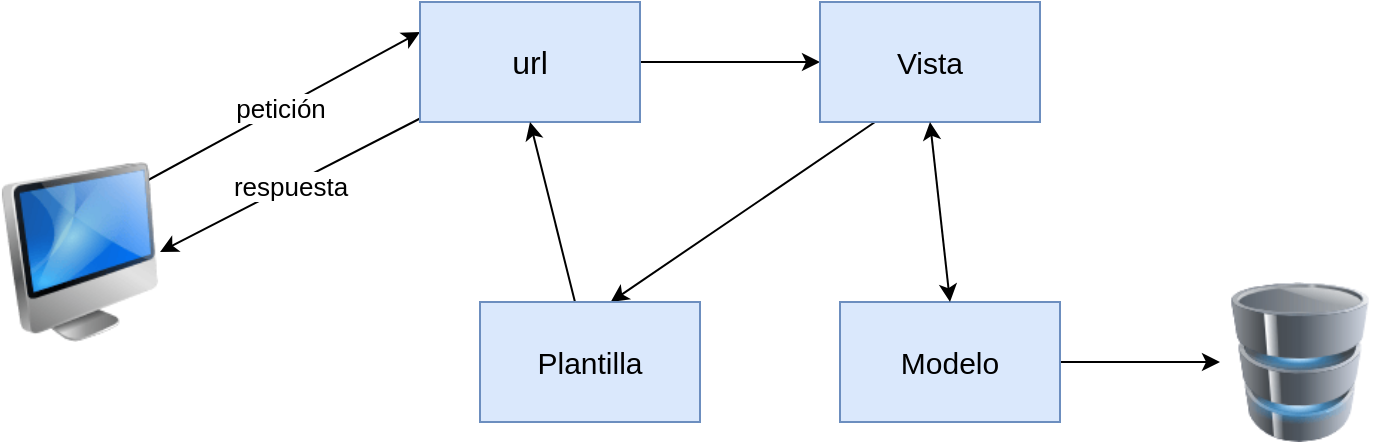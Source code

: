 <mxfile version="18.0.2" type="github">
  <diagram id="V9TjSCrKnxvBXYBBiT7t" name="Page-1">
    <mxGraphModel dx="1251" dy="752" grid="1" gridSize="10" guides="1" tooltips="1" connect="1" arrows="1" fold="1" page="1" pageScale="1" pageWidth="827" pageHeight="1169" math="0" shadow="0">
      <root>
        <mxCell id="0" />
        <mxCell id="1" parent="0" />
        <mxCell id="gq-RABFhXoo0IGic7b5a-10" value="petición" style="rounded=0;orthogonalLoop=1;jettySize=auto;html=1;exitX=0.875;exitY=0.125;exitDx=0;exitDy=0;entryX=0;entryY=0.25;entryDx=0;entryDy=0;exitPerimeter=0;fontSize=13;" edge="1" parent="1" source="gq-RABFhXoo0IGic7b5a-1" target="gq-RABFhXoo0IGic7b5a-4">
          <mxGeometry relative="1" as="geometry" />
        </mxCell>
        <mxCell id="gq-RABFhXoo0IGic7b5a-1" value="" style="image;html=1;image=img/lib/clip_art/computers/iMac_128x128.png" vertex="1" parent="1">
          <mxGeometry x="40" y="250" width="80" height="90" as="geometry" />
        </mxCell>
        <mxCell id="gq-RABFhXoo0IGic7b5a-2" value="" style="image;html=1;image=img/lib/clip_art/computers/Database_128x128.png" vertex="1" parent="1">
          <mxGeometry x="650" y="310" width="80" height="80" as="geometry" />
        </mxCell>
        <mxCell id="gq-RABFhXoo0IGic7b5a-11" value="" style="edgeStyle=none;rounded=0;orthogonalLoop=1;jettySize=auto;html=1;" edge="1" parent="1" source="gq-RABFhXoo0IGic7b5a-4">
          <mxGeometry relative="1" as="geometry">
            <mxPoint x="450" y="200" as="targetPoint" />
          </mxGeometry>
        </mxCell>
        <mxCell id="gq-RABFhXoo0IGic7b5a-14" value="respuesta" style="edgeStyle=none;rounded=0;orthogonalLoop=1;jettySize=auto;html=1;entryX=1;entryY=0.5;entryDx=0;entryDy=0;fontSize=13;" edge="1" parent="1" source="gq-RABFhXoo0IGic7b5a-4" target="gq-RABFhXoo0IGic7b5a-1">
          <mxGeometry relative="1" as="geometry" />
        </mxCell>
        <mxCell id="gq-RABFhXoo0IGic7b5a-4" value="&lt;font style=&quot;font-size: 16px;&quot;&gt;url&lt;/font&gt;" style="rounded=0;whiteSpace=wrap;html=1;fillColor=#dae8fc;strokeColor=#6c8ebf;" vertex="1" parent="1">
          <mxGeometry x="250" y="170" width="110" height="60" as="geometry" />
        </mxCell>
        <mxCell id="gq-RABFhXoo0IGic7b5a-13" style="edgeStyle=none;rounded=0;orthogonalLoop=1;jettySize=auto;html=1;entryX=0.6;entryY=0.04;entryDx=0;entryDy=0;entryPerimeter=0;startArrow=none;" edge="1" parent="1" source="gq-RABFhXoo0IGic7b5a-18">
          <mxGeometry relative="1" as="geometry">
            <mxPoint x="474.091" y="230" as="sourcePoint" />
            <mxPoint x="352" y="332" as="targetPoint" />
          </mxGeometry>
        </mxCell>
        <mxCell id="gq-RABFhXoo0IGic7b5a-23" style="edgeStyle=none;rounded=0;orthogonalLoop=1;jettySize=auto;html=1;entryX=0.594;entryY=0;entryDx=0;entryDy=0;entryPerimeter=0;exitX=0.25;exitY=1;exitDx=0;exitDy=0;" edge="1" parent="1" source="gq-RABFhXoo0IGic7b5a-17" target="gq-RABFhXoo0IGic7b5a-18">
          <mxGeometry relative="1" as="geometry" />
        </mxCell>
        <mxCell id="gq-RABFhXoo0IGic7b5a-17" value="&lt;font style=&quot;font-size: 15px;&quot;&gt;Vista&lt;/font&gt;" style="rounded=0;whiteSpace=wrap;html=1;fillColor=#dae8fc;strokeColor=#6c8ebf;" vertex="1" parent="1">
          <mxGeometry x="450" y="170" width="110" height="60" as="geometry" />
        </mxCell>
        <mxCell id="gq-RABFhXoo0IGic7b5a-22" value="" style="edgeStyle=none;rounded=0;orthogonalLoop=1;jettySize=auto;html=1;" edge="1" parent="1" source="gq-RABFhXoo0IGic7b5a-19" target="gq-RABFhXoo0IGic7b5a-2">
          <mxGeometry relative="1" as="geometry" />
        </mxCell>
        <mxCell id="gq-RABFhXoo0IGic7b5a-19" value="&lt;font style=&quot;font-size: 15px;&quot;&gt;Modelo&lt;/font&gt;" style="rounded=0;whiteSpace=wrap;html=1;fillColor=#dae8fc;strokeColor=#6c8ebf;" vertex="1" parent="1">
          <mxGeometry x="460" y="320" width="110" height="60" as="geometry" />
        </mxCell>
        <mxCell id="gq-RABFhXoo0IGic7b5a-24" style="edgeStyle=none;rounded=0;orthogonalLoop=1;jettySize=auto;html=1;entryX=0.5;entryY=1;entryDx=0;entryDy=0;" edge="1" parent="1" source="gq-RABFhXoo0IGic7b5a-18" target="gq-RABFhXoo0IGic7b5a-4">
          <mxGeometry relative="1" as="geometry" />
        </mxCell>
        <mxCell id="gq-RABFhXoo0IGic7b5a-18" value="&lt;font style=&quot;font-size: 15px;&quot;&gt;Plantilla&lt;/font&gt;" style="rounded=0;whiteSpace=wrap;html=1;fillColor=#dae8fc;strokeColor=#6c8ebf;" vertex="1" parent="1">
          <mxGeometry x="280" y="320" width="110" height="60" as="geometry" />
        </mxCell>
        <mxCell id="gq-RABFhXoo0IGic7b5a-25" value="" style="endArrow=classic;startArrow=classic;html=1;rounded=0;exitX=0.5;exitY=0;exitDx=0;exitDy=0;entryX=0.5;entryY=1;entryDx=0;entryDy=0;" edge="1" parent="1" source="gq-RABFhXoo0IGic7b5a-19" target="gq-RABFhXoo0IGic7b5a-17">
          <mxGeometry width="50" height="50" relative="1" as="geometry">
            <mxPoint x="470" y="280" as="sourcePoint" />
            <mxPoint x="520" y="230" as="targetPoint" />
          </mxGeometry>
        </mxCell>
      </root>
    </mxGraphModel>
  </diagram>
</mxfile>
